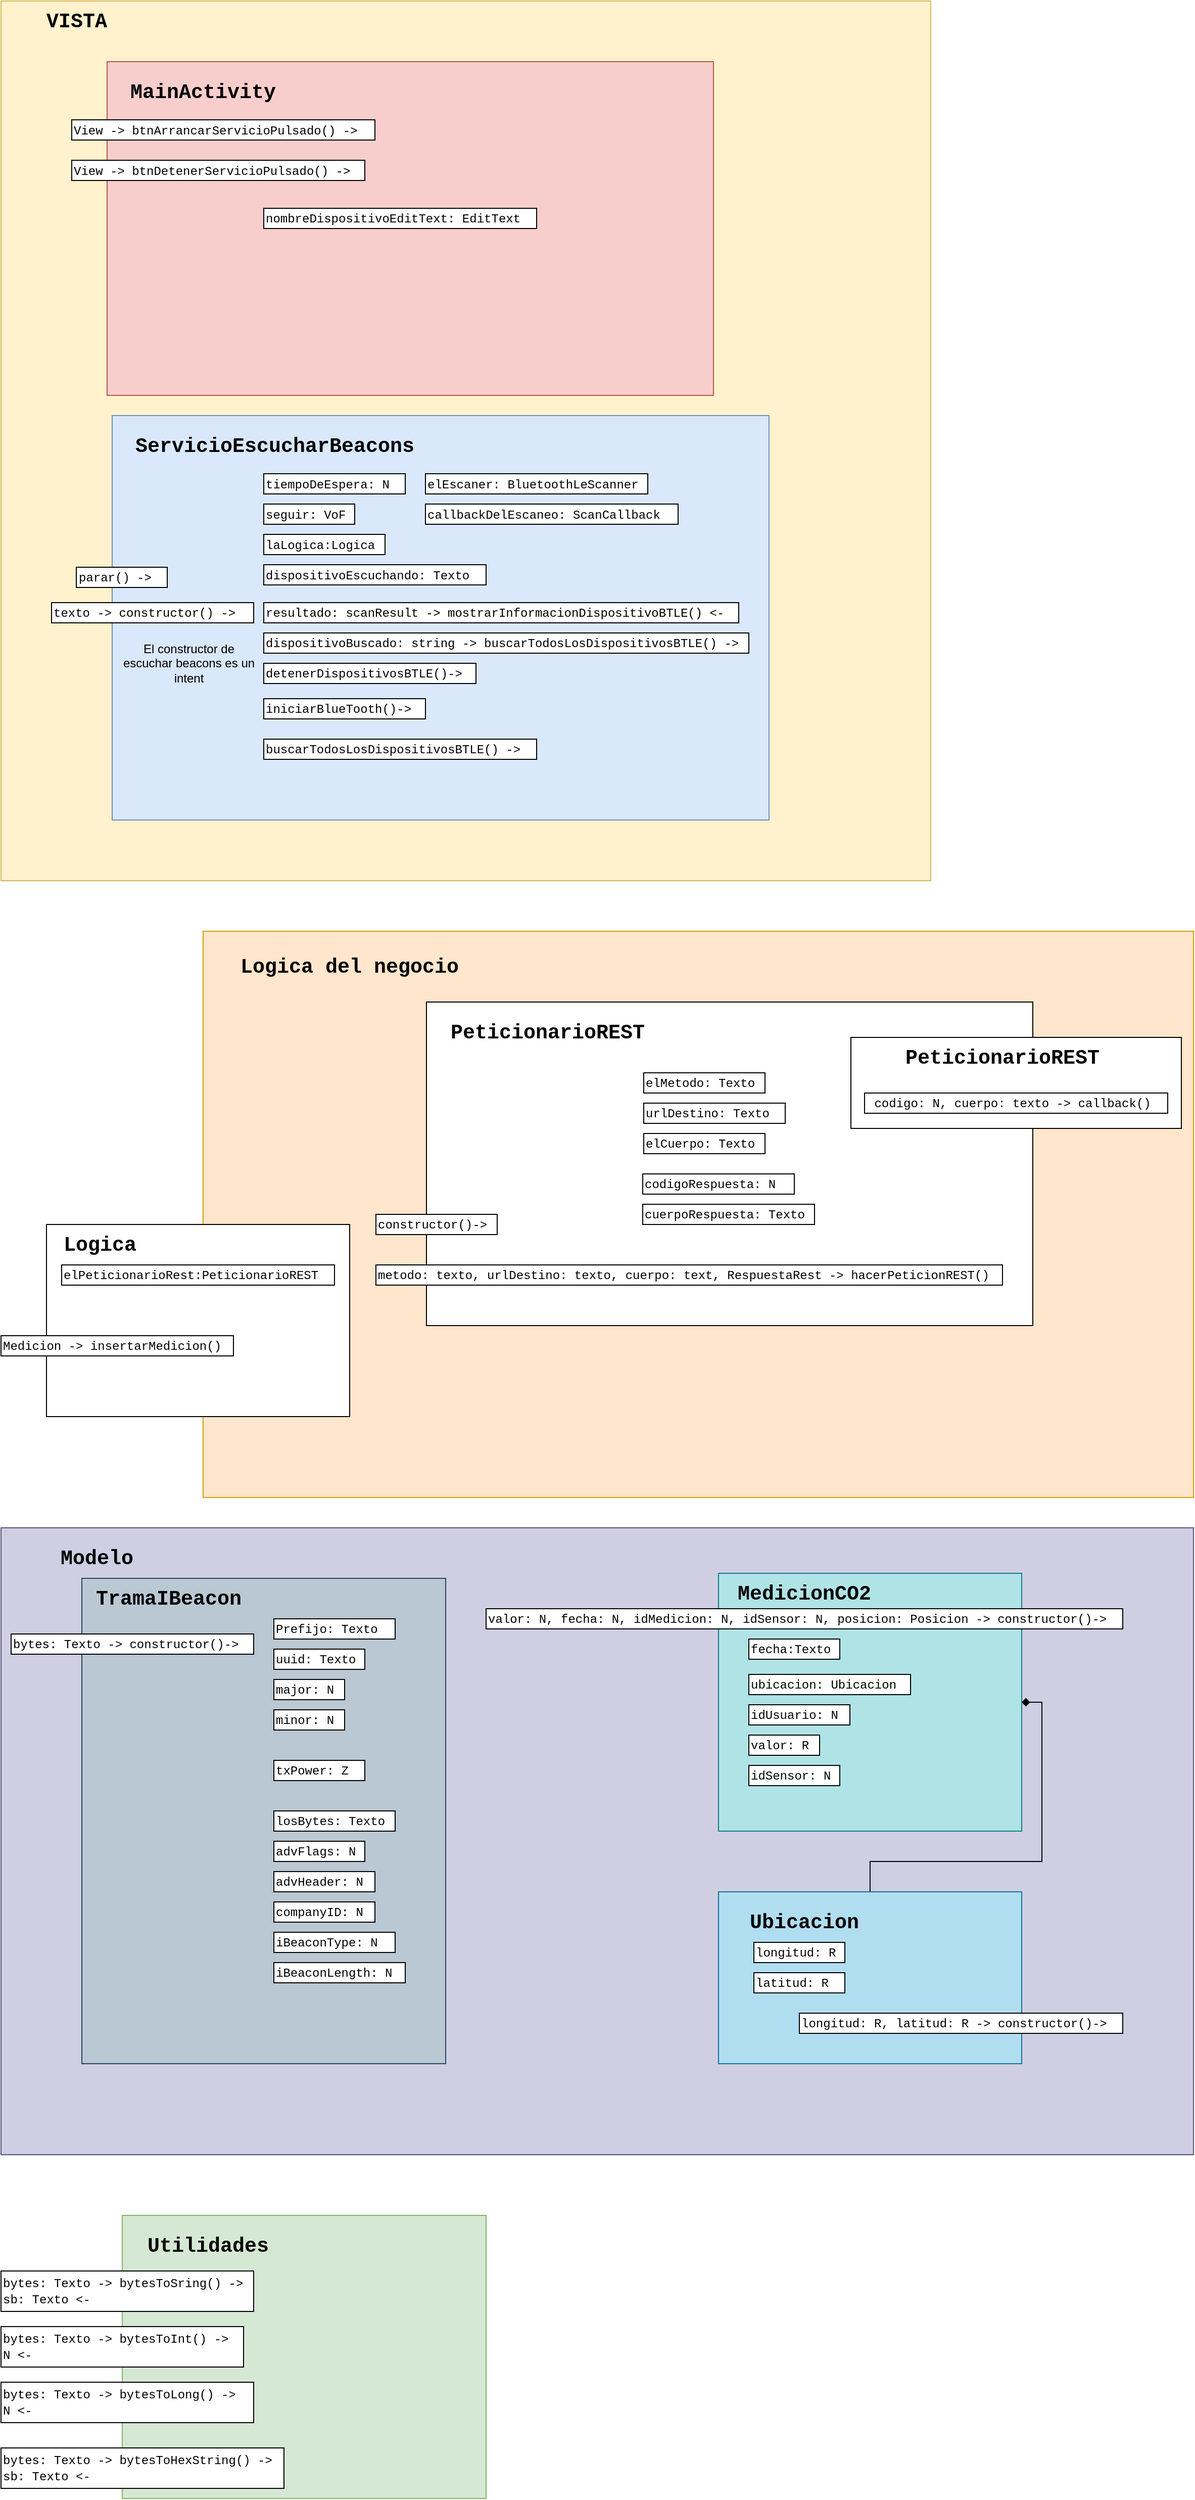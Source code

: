 <mxfile version="15.4.0" type="device"><diagram id="ao2D39-dudE8lffzF8m_" name="Página-1"><mxGraphModel dx="3437" dy="3206" grid="1" gridSize="10" guides="1" tooltips="1" connect="1" arrows="1" fold="1" page="1" pageScale="1" pageWidth="827" pageHeight="1169" math="0" shadow="0"><root><mxCell id="0"/><mxCell id="1" parent="0"/><mxCell id="GaBCGSPJ5HZywYYoOjee-17" value="" style="rounded=0;whiteSpace=wrap;html=1;fillColor=#ffe6cc;strokeColor=#d79b00;" parent="1" vertex="1"><mxGeometry x="240" y="-200" width="980" height="560" as="geometry"/></mxCell><mxCell id="RbC1-tH9AXvJzrcODqYm-17" value="" style="rounded=0;whiteSpace=wrap;html=1;fillColor=#d5e8d4;strokeColor=#82b366;" parent="1" vertex="1"><mxGeometry x="160" y="1070" width="360" height="280" as="geometry"/></mxCell><mxCell id="RbC1-tH9AXvJzrcODqYm-18" value="&lt;font face=&quot;Courier New&quot;&gt;&lt;span style=&quot;font-size: 20px&quot;&gt;&lt;b&gt;Utilidades&lt;/b&gt;&lt;/span&gt;&lt;/font&gt;" style="text;html=1;strokeColor=none;fillColor=none;align=center;verticalAlign=middle;whiteSpace=wrap;rounded=0;" parent="1" vertex="1"><mxGeometry x="170" y="1090" width="150" height="20" as="geometry"/></mxCell><mxCell id="RbC1-tH9AXvJzrcODqYm-19" value="&lt;font face=&quot;Courier New&quot;&gt;bytes: Texto -&amp;gt; bytesToSring()&amp;nbsp;&lt;/font&gt;&lt;span style=&quot;font-family: &amp;#34;courier new&amp;#34;&quot;&gt;-&amp;gt;&lt;/span&gt;&lt;br style=&quot;font-family: &amp;#34;courier new&amp;#34;&quot;&gt;&lt;font face=&quot;Courier New&quot;&gt;sb: Texto&amp;nbsp;&lt;/font&gt;&lt;span style=&quot;font-family: &amp;#34;courier new&amp;#34;&quot;&gt;&amp;lt;-&lt;/span&gt;" style="rounded=0;whiteSpace=wrap;html=1;autosize=1;align=left;" parent="1" vertex="1"><mxGeometry x="40" y="1125" width="250" height="40" as="geometry"/></mxCell><mxCell id="RbC1-tH9AXvJzrcODqYm-21" value="&lt;font face=&quot;Courier New&quot;&gt;bytes: Texto -&amp;gt; bytesToInt()&amp;nbsp;&lt;/font&gt;&lt;span style=&quot;font-family: &amp;#34;courier new&amp;#34;&quot;&gt;-&amp;gt;&lt;/span&gt;&lt;br style=&quot;font-family: &amp;#34;courier new&amp;#34;&quot;&gt;&lt;font face=&quot;Courier New&quot;&gt;N&amp;nbsp;&lt;/font&gt;&lt;span style=&quot;font-family: &amp;#34;courier new&amp;#34;&quot;&gt;&amp;lt;-&lt;/span&gt;" style="rounded=0;whiteSpace=wrap;html=1;autosize=1;align=left;" parent="1" vertex="1"><mxGeometry x="40" y="1180" width="240" height="40" as="geometry"/></mxCell><mxCell id="RbC1-tH9AXvJzrcODqYm-22" value="&lt;font face=&quot;Courier New&quot;&gt;bytes: Texto -&amp;gt; bytesToLong() -&amp;gt;&lt;/font&gt;&lt;font face=&quot;Courier New&quot;&gt;&lt;br&gt;N &amp;lt;-&lt;/font&gt;" style="rounded=0;whiteSpace=wrap;html=1;autosize=1;align=left;" parent="1" vertex="1"><mxGeometry x="40" y="1235" width="250" height="40" as="geometry"/></mxCell><mxCell id="RbC1-tH9AXvJzrcODqYm-23" value="&lt;font face=&quot;Courier New&quot;&gt;bytes: Texto -&amp;gt; bytesToHexString() -&amp;gt;&lt;br&gt;sb: Texto &amp;lt;-&lt;/font&gt;" style="rounded=0;whiteSpace=wrap;html=1;autosize=1;align=left;" parent="1" vertex="1"><mxGeometry x="40" y="1300" width="280" height="40" as="geometry"/></mxCell><mxCell id="GaBCGSPJ5HZywYYoOjee-2" value="" style="rounded=0;whiteSpace=wrap;html=1;" parent="1" vertex="1"><mxGeometry x="461" y="-130" width="600" height="320" as="geometry"/></mxCell><mxCell id="GaBCGSPJ5HZywYYoOjee-3" value="&lt;font face=&quot;Courier New&quot;&gt;&lt;span style=&quot;font-size: 20px&quot;&gt;&lt;b&gt;PeticionarioREST&lt;/b&gt;&lt;/span&gt;&lt;/font&gt;" style="text;html=1;strokeColor=none;fillColor=none;align=center;verticalAlign=middle;whiteSpace=wrap;rounded=0;" parent="1" vertex="1"><mxGeometry x="481" y="-110" width="200" height="20" as="geometry"/></mxCell><mxCell id="GaBCGSPJ5HZywYYoOjee-4" value="&lt;font face=&quot;courier new&quot;&gt;elMetodo: Texto&lt;/font&gt;" style="rounded=0;whiteSpace=wrap;html=1;autosize=1;align=left;" parent="1" vertex="1"><mxGeometry x="676" y="-60" width="120" height="20" as="geometry"/></mxCell><mxCell id="GaBCGSPJ5HZywYYoOjee-5" value="&lt;font face=&quot;courier new&quot;&gt;urlDestino: Texto&lt;/font&gt;" style="rounded=0;whiteSpace=wrap;html=1;autosize=1;align=left;" parent="1" vertex="1"><mxGeometry x="676" y="-30" width="140" height="20" as="geometry"/></mxCell><mxCell id="GaBCGSPJ5HZywYYoOjee-6" value="&lt;font face=&quot;courier new&quot;&gt;elCuerpo: Texto&lt;/font&gt;" style="rounded=0;whiteSpace=wrap;html=1;autosize=1;align=left;" parent="1" vertex="1"><mxGeometry x="676" width="120" height="20" as="geometry"/></mxCell><mxCell id="GaBCGSPJ5HZywYYoOjee-7" value="&lt;font face=&quot;courier new&quot;&gt;codigoRespuesta: N&lt;/font&gt;" style="rounded=0;whiteSpace=wrap;html=1;autosize=1;align=left;" parent="1" vertex="1"><mxGeometry x="675" y="40" width="150" height="20" as="geometry"/></mxCell><mxCell id="GaBCGSPJ5HZywYYoOjee-8" value="&lt;font face=&quot;courier new&quot;&gt;cuerpoRespuesta: Texto&lt;/font&gt;" style="rounded=0;whiteSpace=wrap;html=1;autosize=1;align=left;" parent="1" vertex="1"><mxGeometry x="675" y="70" width="170" height="20" as="geometry"/></mxCell><mxCell id="GaBCGSPJ5HZywYYoOjee-9" value="&lt;font face=&quot;Courier New&quot;&gt;constructor()-&amp;gt;&lt;/font&gt;" style="rounded=0;whiteSpace=wrap;html=1;autosize=1;align=left;" parent="1" vertex="1"><mxGeometry x="411" y="80" width="120" height="20" as="geometry"/></mxCell><mxCell id="GaBCGSPJ5HZywYYoOjee-11" value="&lt;font face=&quot;Courier New&quot;&gt;metodo: texto, urlDestino: texto, cuerpo: text, RespuestaRest -&amp;gt; hacerPeticionREST()&lt;/font&gt;" style="rounded=0;whiteSpace=wrap;html=1;autosize=1;align=left;" parent="1" vertex="1"><mxGeometry x="411" y="130" width="620" height="20" as="geometry"/></mxCell><mxCell id="GaBCGSPJ5HZywYYoOjee-12" value="" style="rounded=0;whiteSpace=wrap;html=1;" parent="1" vertex="1"><mxGeometry x="881" y="-95" width="327" height="90" as="geometry"/></mxCell><mxCell id="GaBCGSPJ5HZywYYoOjee-13" value="&lt;font face=&quot;Courier New&quot;&gt;&lt;span style=&quot;font-size: 20px&quot;&gt;&lt;b&gt;PeticionarioREST&lt;/b&gt;&lt;/span&gt;&lt;/font&gt;" style="text;html=1;strokeColor=none;fillColor=none;align=center;verticalAlign=middle;whiteSpace=wrap;rounded=0;" parent="1" vertex="1"><mxGeometry x="931" y="-85" width="200" height="20" as="geometry"/></mxCell><mxCell id="GaBCGSPJ5HZywYYoOjee-14" value="&lt;font face=&quot;courier new&quot;&gt;&amp;nbsp;codigo: N, cuerpo: texto -&amp;gt;&amp;nbsp;&lt;/font&gt;&lt;span style=&quot;font-family: &amp;#34;courier new&amp;#34;&quot;&gt;callback()&lt;/span&gt;" style="rounded=0;whiteSpace=wrap;html=1;autosize=1;align=left;" parent="1" vertex="1"><mxGeometry x="894.5" y="-40" width="300" height="20" as="geometry"/></mxCell><mxCell id="GaBCGSPJ5HZywYYoOjee-18" value="&lt;font face=&quot;Courier New&quot;&gt;&lt;span style=&quot;font-size: 20px&quot;&gt;&lt;b&gt;Logica del negocio&lt;/b&gt;&lt;/span&gt;&lt;/font&gt;" style="text;html=1;strokeColor=none;fillColor=none;align=center;verticalAlign=middle;whiteSpace=wrap;rounded=0;" parent="1" vertex="1"><mxGeometry x="260" y="-175" width="250" height="20" as="geometry"/></mxCell><mxCell id="GaBCGSPJ5HZywYYoOjee-21" value="" style="rounded=0;whiteSpace=wrap;html=1;" parent="1" vertex="1"><mxGeometry x="85" y="90" width="300" height="190" as="geometry"/></mxCell><mxCell id="GaBCGSPJ5HZywYYoOjee-22" value="&lt;font face=&quot;Courier New&quot;&gt;&lt;span style=&quot;font-size: 20px&quot;&gt;&lt;b&gt;Logica&lt;/b&gt;&lt;/span&gt;&lt;/font&gt;" style="text;html=1;strokeColor=none;fillColor=none;align=left;verticalAlign=middle;whiteSpace=wrap;rounded=0;" parent="1" vertex="1"><mxGeometry x="100" y="100" width="250" height="20" as="geometry"/></mxCell><mxCell id="GaBCGSPJ5HZywYYoOjee-23" value="&lt;font face=&quot;courier new&quot;&gt;elPeticionarioRest:PeticionarioREST&lt;/font&gt;" style="rounded=0;whiteSpace=wrap;html=1;autosize=1;align=left;" parent="1" vertex="1"><mxGeometry x="100" y="130" width="270" height="20" as="geometry"/></mxCell><mxCell id="GaBCGSPJ5HZywYYoOjee-24" value="&lt;font face=&quot;courier new&quot;&gt;Medicion -&amp;gt; insertarMedicion()&lt;/font&gt;" style="rounded=0;whiteSpace=wrap;html=1;autosize=1;align=left;" parent="1" vertex="1"><mxGeometry x="40" y="200" width="230" height="20" as="geometry"/></mxCell><mxCell id="ZJrU_ouJy2vYn551krV2-1" value="" style="rounded=0;whiteSpace=wrap;html=1;fillColor=#d0cee2;strokeColor=#56517e;" parent="1" vertex="1"><mxGeometry x="40" y="390" width="1180" height="620" as="geometry"/></mxCell><mxCell id="ZJrU_ouJy2vYn551krV2-3" value="&lt;font face=&quot;Courier New&quot;&gt;&lt;span style=&quot;font-size: 20px&quot;&gt;&lt;b&gt;Modelo&lt;/b&gt;&lt;/span&gt;&lt;/font&gt;" style="text;html=1;strokeColor=none;fillColor=none;align=center;verticalAlign=middle;whiteSpace=wrap;rounded=0;" parent="1" vertex="1"><mxGeometry x="60" y="410" width="150" height="20" as="geometry"/></mxCell><mxCell id="RbC1-tH9AXvJzrcODqYm-1" value="" style="rounded=0;whiteSpace=wrap;html=1;fillColor=#bac8d3;strokeColor=#23445d;" parent="1" vertex="1"><mxGeometry x="120" y="440" width="360" height="480" as="geometry"/></mxCell><mxCell id="RbC1-tH9AXvJzrcODqYm-2" value="&lt;b&gt;&lt;font face=&quot;Courier New&quot; style=&quot;font-size: 20px&quot;&gt;TramaIBeacon&lt;/font&gt;&lt;/b&gt;" style="text;html=1;strokeColor=none;fillColor=none;align=center;verticalAlign=middle;whiteSpace=wrap;rounded=0;" parent="1" vertex="1"><mxGeometry x="131" y="450" width="150" height="20" as="geometry"/></mxCell><mxCell id="RbC1-tH9AXvJzrcODqYm-3" value="&lt;font face=&quot;Courier New&quot;&gt;Prefijo: Texto&lt;/font&gt;" style="rounded=0;whiteSpace=wrap;html=1;autosize=1;align=left;" parent="1" vertex="1"><mxGeometry x="310" y="480" width="120" height="20" as="geometry"/></mxCell><mxCell id="RbC1-tH9AXvJzrcODqYm-4" value="&lt;font face=&quot;Courier New&quot;&gt;uuid:&amp;nbsp;&lt;/font&gt;&lt;span style=&quot;font-family: &amp;#34;courier new&amp;#34;&quot;&gt;Texto&lt;/span&gt;" style="rounded=0;whiteSpace=wrap;html=1;autosize=1;align=left;" parent="1" vertex="1"><mxGeometry x="310" y="510" width="90" height="20" as="geometry"/></mxCell><mxCell id="RbC1-tH9AXvJzrcODqYm-5" value="&lt;font face=&quot;Courier New&quot;&gt;major: N&lt;/font&gt;" style="rounded=0;whiteSpace=wrap;html=1;autosize=1;align=left;" parent="1" vertex="1"><mxGeometry x="310" y="540" width="70" height="20" as="geometry"/></mxCell><mxCell id="RbC1-tH9AXvJzrcODqYm-7" value="&lt;font face=&quot;Courier New&quot;&gt;minor: N&lt;/font&gt;" style="rounded=0;whiteSpace=wrap;html=1;autosize=1;align=left;" parent="1" vertex="1"><mxGeometry x="310" y="570" width="70" height="20" as="geometry"/></mxCell><mxCell id="RbC1-tH9AXvJzrcODqYm-9" value="&lt;font face=&quot;Courier New&quot;&gt;txPower: Z&lt;/font&gt;" style="rounded=0;whiteSpace=wrap;html=1;autosize=1;align=left;" parent="1" vertex="1"><mxGeometry x="310" y="620" width="90" height="20" as="geometry"/></mxCell><mxCell id="RbC1-tH9AXvJzrcODqYm-10" value="&lt;span style=&quot;font-family: &amp;#34;courier new&amp;#34;&quot;&gt;losBytes: Texto&lt;/span&gt;" style="rounded=0;whiteSpace=wrap;html=1;autosize=1;align=left;" parent="1" vertex="1"><mxGeometry x="310" y="670" width="120" height="20" as="geometry"/></mxCell><mxCell id="RbC1-tH9AXvJzrcODqYm-11" value="&lt;span style=&quot;font-family: &amp;#34;courier new&amp;#34;&quot;&gt;advFlags: N&lt;/span&gt;" style="rounded=0;whiteSpace=wrap;html=1;autosize=1;align=left;" parent="1" vertex="1"><mxGeometry x="310" y="700" width="90" height="20" as="geometry"/></mxCell><mxCell id="RbC1-tH9AXvJzrcODqYm-12" value="&lt;span style=&quot;font-family: &amp;#34;courier new&amp;#34;&quot;&gt;advHeader: N&lt;/span&gt;" style="rounded=0;whiteSpace=wrap;html=1;autosize=1;align=left;" parent="1" vertex="1"><mxGeometry x="310" y="730" width="100" height="20" as="geometry"/></mxCell><mxCell id="RbC1-tH9AXvJzrcODqYm-13" value="&lt;span style=&quot;font-family: &amp;#34;courier new&amp;#34;&quot;&gt;companyID: N&lt;/span&gt;" style="rounded=0;whiteSpace=wrap;html=1;autosize=1;align=left;" parent="1" vertex="1"><mxGeometry x="310" y="760" width="100" height="20" as="geometry"/></mxCell><mxCell id="RbC1-tH9AXvJzrcODqYm-14" value="&lt;font face=&quot;courier new&quot;&gt;iBeaconType: N&lt;/font&gt;" style="rounded=0;whiteSpace=wrap;html=1;autosize=1;align=left;" parent="1" vertex="1"><mxGeometry x="310" y="790" width="120" height="20" as="geometry"/></mxCell><mxCell id="RbC1-tH9AXvJzrcODqYm-15" value="&lt;font face=&quot;courier new&quot;&gt;iBeaconLength: N&lt;/font&gt;" style="rounded=0;whiteSpace=wrap;html=1;autosize=1;align=left;" parent="1" vertex="1"><mxGeometry x="310" y="820" width="130" height="20" as="geometry"/></mxCell><mxCell id="RbC1-tH9AXvJzrcODqYm-16" value="&lt;font face=&quot;Courier New&quot;&gt;bytes: Texto -&amp;gt; constructor()-&amp;gt;&lt;/font&gt;" style="rounded=0;whiteSpace=wrap;html=1;autosize=1;align=left;" parent="1" vertex="1"><mxGeometry x="50" y="495" width="240" height="20" as="geometry"/></mxCell><mxCell id="ZJrU_ouJy2vYn551krV2-12" value="" style="rounded=0;whiteSpace=wrap;html=1;fillColor=#b0e3e6;strokeColor=#0e8088;" parent="1" vertex="1"><mxGeometry x="750" y="435" width="300" height="255" as="geometry"/></mxCell><mxCell id="ZJrU_ouJy2vYn551krV2-13" value="&lt;font face=&quot;Courier New&quot;&gt;&lt;span style=&quot;font-size: 20px&quot;&gt;&lt;b&gt;MedicionCO2&lt;/b&gt;&lt;/span&gt;&lt;/font&gt;" style="text;html=1;strokeColor=none;fillColor=none;align=center;verticalAlign=middle;whiteSpace=wrap;rounded=0;" parent="1" vertex="1"><mxGeometry x="760" y="445" width="150" height="20" as="geometry"/></mxCell><mxCell id="ZJrU_ouJy2vYn551krV2-14" value="&lt;font face=&quot;Courier New&quot;&gt;fecha:Texto&lt;/font&gt;" style="rounded=0;whiteSpace=wrap;html=1;autosize=1;align=left;" parent="1" vertex="1"><mxGeometry x="780" y="500" width="90" height="20" as="geometry"/></mxCell><mxCell id="ZJrU_ouJy2vYn551krV2-15" value="&lt;font face=&quot;Courier New&quot;&gt;ubicacion: Ubicacion&lt;/font&gt;" style="rounded=0;whiteSpace=wrap;html=1;autosize=1;align=left;" parent="1" vertex="1"><mxGeometry x="780" y="535" width="160" height="20" as="geometry"/></mxCell><mxCell id="ZJrU_ouJy2vYn551krV2-16" value="&lt;font face=&quot;Courier New&quot;&gt;idUsuario: N&lt;/font&gt;" style="rounded=0;whiteSpace=wrap;html=1;autosize=1;align=left;" parent="1" vertex="1"><mxGeometry x="780" y="565" width="100" height="20" as="geometry"/></mxCell><mxCell id="ZJrU_ouJy2vYn551krV2-17" value="&lt;font face=&quot;Courier New&quot;&gt;valor: R&lt;/font&gt;" style="rounded=0;whiteSpace=wrap;html=1;autosize=1;align=left;" parent="1" vertex="1"><mxGeometry x="780" y="595" width="70" height="20" as="geometry"/></mxCell><mxCell id="ZJrU_ouJy2vYn551krV2-18" value="&lt;font face=&quot;Courier New&quot;&gt;idSensor: N&lt;/font&gt;" style="rounded=0;whiteSpace=wrap;html=1;autosize=1;align=left;" parent="1" vertex="1"><mxGeometry x="780" y="625" width="90" height="20" as="geometry"/></mxCell><mxCell id="ZJrU_ouJy2vYn551krV2-19" value="&lt;font face=&quot;Courier New&quot;&gt;valor: N, fecha: N, idMedicion: N, idSensor: N, posicion: Posicion -&lt;/font&gt;&lt;span style=&quot;font-family: &amp;#34;courier new&amp;#34;&quot;&gt;&amp;gt; constructor()-&amp;gt;&lt;/span&gt;" style="rounded=0;whiteSpace=wrap;html=1;autosize=1;align=left;" parent="1" vertex="1"><mxGeometry x="520" y="470" width="630" height="20" as="geometry"/></mxCell><mxCell id="y3Cy7AJEFReCyydMtPdy-1" style="edgeStyle=orthogonalEdgeStyle;rounded=0;orthogonalLoop=1;jettySize=auto;html=1;exitX=0.5;exitY=0;exitDx=0;exitDy=0;entryX=1;entryY=0.5;entryDx=0;entryDy=0;endArrow=diamond;endFill=1;" edge="1" parent="1" source="ZJrU_ouJy2vYn551krV2-20" target="ZJrU_ouJy2vYn551krV2-12"><mxGeometry relative="1" as="geometry"/></mxCell><mxCell id="ZJrU_ouJy2vYn551krV2-20" value="" style="rounded=0;whiteSpace=wrap;html=1;fillColor=#b1ddf0;strokeColor=#10739e;" parent="1" vertex="1"><mxGeometry x="750" y="750" width="300" height="170" as="geometry"/></mxCell><mxCell id="ZJrU_ouJy2vYn551krV2-21" value="&lt;span style=&quot;font-family: &amp;#34;courier new&amp;#34; ; text-align: left&quot;&gt;&lt;font style=&quot;font-size: 20px&quot;&gt;&lt;b&gt;Ubicacion&lt;/b&gt;&lt;/font&gt;&lt;/span&gt;" style="text;html=1;strokeColor=none;fillColor=none;align=center;verticalAlign=middle;whiteSpace=wrap;rounded=0;" parent="1" vertex="1"><mxGeometry x="760" y="770" width="150" height="20" as="geometry"/></mxCell><mxCell id="ZJrU_ouJy2vYn551krV2-22" value="&lt;font face=&quot;Courier New&quot;&gt;longitud: R&lt;/font&gt;" style="rounded=0;whiteSpace=wrap;html=1;autosize=1;align=left;" parent="1" vertex="1"><mxGeometry x="785" y="800" width="90" height="20" as="geometry"/></mxCell><mxCell id="ZJrU_ouJy2vYn551krV2-23" value="&lt;font face=&quot;Courier New&quot;&gt;latitud: R&lt;/font&gt;" style="rounded=0;whiteSpace=wrap;html=1;autosize=1;align=left;" parent="1" vertex="1"><mxGeometry x="785" y="830" width="90" height="20" as="geometry"/></mxCell><mxCell id="ZJrU_ouJy2vYn551krV2-24" value="&lt;span style=&quot;font-family: &amp;#34;courier new&amp;#34;&quot;&gt;longitud: R,&amp;nbsp;&lt;/span&gt;&lt;font face=&quot;Courier New&quot;&gt;latitud: R -&amp;gt; constructor()-&amp;gt;&lt;/font&gt;" style="rounded=0;whiteSpace=wrap;html=1;autosize=1;align=left;" parent="1" vertex="1"><mxGeometry x="830" y="870" width="320" height="20" as="geometry"/></mxCell><mxCell id="y3Cy7AJEFReCyydMtPdy-11" value="" style="rounded=0;whiteSpace=wrap;html=1;fillColor=#fff2cc;strokeColor=#d6b656;" vertex="1" parent="1"><mxGeometry x="40" y="-1120" width="920" height="870" as="geometry"/></mxCell><mxCell id="y3Cy7AJEFReCyydMtPdy-12" value="&lt;font face=&quot;Courier New&quot;&gt;&lt;span style=&quot;font-size: 20px&quot;&gt;&lt;b&gt;VISTA&lt;/b&gt;&lt;/span&gt;&lt;/font&gt;" style="text;html=1;strokeColor=none;fillColor=none;align=center;verticalAlign=middle;whiteSpace=wrap;rounded=0;" vertex="1" parent="1"><mxGeometry x="60" y="-1110" width="110" height="20" as="geometry"/></mxCell><mxCell id="y3Cy7AJEFReCyydMtPdy-13" value="" style="rounded=0;whiteSpace=wrap;html=1;fillColor=#f8cecc;strokeColor=#b85450;" vertex="1" parent="1"><mxGeometry x="145" y="-1060" width="600" height="330" as="geometry"/></mxCell><mxCell id="y3Cy7AJEFReCyydMtPdy-14" value="&lt;font face=&quot;Courier New&quot;&gt;&lt;span style=&quot;font-size: 20px&quot;&gt;&lt;b&gt;MainActivity&lt;/b&gt;&lt;/span&gt;&lt;/font&gt;" style="text;html=1;strokeColor=none;fillColor=none;align=center;verticalAlign=middle;whiteSpace=wrap;rounded=0;" vertex="1" parent="1"><mxGeometry x="165" y="-1040" width="150" height="20" as="geometry"/></mxCell><mxCell id="y3Cy7AJEFReCyydMtPdy-15" value="&lt;font face=&quot;Courier New&quot;&gt;View -&amp;gt; btnArrancarServicioPulsado() -&amp;gt;&lt;/font&gt;" style="rounded=0;whiteSpace=wrap;html=1;autosize=1;align=left;" vertex="1" parent="1"><mxGeometry x="110" y="-1002.5" width="300" height="20" as="geometry"/></mxCell><mxCell id="y3Cy7AJEFReCyydMtPdy-16" value="&lt;span style=&quot;font-family: &amp;#34;courier new&amp;#34;&quot;&gt;View -&amp;gt; btnDetenerServicioPulsado() -&amp;gt;&lt;/span&gt;" style="rounded=0;whiteSpace=wrap;html=1;autosize=1;align=left;" vertex="1" parent="1"><mxGeometry x="110" y="-962.5" width="290" height="20" as="geometry"/></mxCell><mxCell id="y3Cy7AJEFReCyydMtPdy-17" value="&lt;font face=&quot;Courier New&quot;&gt;nombreDispositivoEditText: EditText&lt;/font&gt;" style="rounded=0;whiteSpace=wrap;html=1;autosize=1;align=left;" vertex="1" parent="1"><mxGeometry x="300" y="-915" width="270" height="20" as="geometry"/></mxCell><mxCell id="RbC1-tH9AXvJzrcODqYm-35" value="" style="rounded=0;whiteSpace=wrap;html=1;fillColor=#dae8fc;strokeColor=#6c8ebf;" parent="1" vertex="1"><mxGeometry x="150" y="-710" width="650" height="400" as="geometry"/></mxCell><mxCell id="RbC1-tH9AXvJzrcODqYm-36" value="&lt;font face=&quot;Courier New&quot;&gt;&lt;span style=&quot;font-size: 20px&quot;&gt;&lt;b&gt;ServicioEscucharBeacons&lt;/b&gt;&lt;/span&gt;&lt;/font&gt;" style="text;html=1;strokeColor=none;fillColor=none;align=center;verticalAlign=middle;whiteSpace=wrap;rounded=0;" parent="1" vertex="1"><mxGeometry x="156" y="-690" width="310" height="20" as="geometry"/></mxCell><mxCell id="RbC1-tH9AXvJzrcODqYm-38" value="&lt;font face=&quot;courier new&quot;&gt;tiempoDeEspera: N&lt;/font&gt;" style="rounded=0;whiteSpace=wrap;html=1;autosize=1;align=left;" parent="1" vertex="1"><mxGeometry x="300" y="-652.5" width="140" height="20" as="geometry"/></mxCell><mxCell id="RbC1-tH9AXvJzrcODqYm-39" value="&lt;font face=&quot;courier new&quot;&gt;seguir: VoF&lt;/font&gt;" style="rounded=0;whiteSpace=wrap;html=1;autosize=1;align=left;" parent="1" vertex="1"><mxGeometry x="300" y="-622.5" width="90" height="20" as="geometry"/></mxCell><mxCell id="RbC1-tH9AXvJzrcODqYm-40" value="&lt;font face=&quot;courier new&quot;&gt;texto -&amp;gt; constructor() -&amp;gt;&lt;/font&gt;" style="rounded=0;whiteSpace=wrap;html=1;autosize=1;align=left;" parent="1" vertex="1"><mxGeometry x="90" y="-525" width="200" height="20" as="geometry"/></mxCell><mxCell id="RbC1-tH9AXvJzrcODqYm-41" value="&lt;font face=&quot;courier new&quot;&gt;parar() &lt;/font&gt;&lt;font face=&quot;Courier New&quot;&gt;-&amp;gt;&lt;/font&gt;" style="rounded=0;whiteSpace=wrap;html=1;autosize=1;align=left;" parent="1" vertex="1"><mxGeometry x="114.5" y="-560" width="90" height="20" as="geometry"/></mxCell><mxCell id="GaBCGSPJ5HZywYYoOjee-19" value="&lt;font face=&quot;courier new&quot;&gt;laLogica:Logica&lt;/font&gt;" style="rounded=0;whiteSpace=wrap;html=1;autosize=1;align=left;" parent="1" vertex="1"><mxGeometry x="300" y="-592.5" width="120" height="20" as="geometry"/></mxCell><mxCell id="GaBCGSPJ5HZywYYoOjee-20" value="&lt;font face=&quot;courier new&quot;&gt;dispositivoEscuchando: Texto&lt;/font&gt;" style="rounded=0;whiteSpace=wrap;html=1;autosize=1;align=left;" parent="1" vertex="1"><mxGeometry x="300" y="-562.5" width="220" height="20" as="geometry"/></mxCell><mxCell id="y3Cy7AJEFReCyydMtPdy-5" value="El constructor de escuchar beacons es un intent" style="text;html=1;strokeColor=none;fillColor=none;align=center;verticalAlign=middle;whiteSpace=wrap;rounded=0;" vertex="1" parent="1"><mxGeometry x="156" y="-480" width="140" height="30" as="geometry"/></mxCell><mxCell id="RbC1-tH9AXvJzrcODqYm-29" value="&lt;font face=&quot;Courier New&quot;&gt;resultado: scanResult -&amp;gt; mostrarInformacionDispositivoBTLE() &amp;lt;-&lt;/font&gt;" style="rounded=0;whiteSpace=wrap;html=1;autosize=1;align=left;" parent="1" vertex="1"><mxGeometry x="300" y="-525" width="470" height="20" as="geometry"/></mxCell><mxCell id="RbC1-tH9AXvJzrcODqYm-30" value="&lt;font face=&quot;Courier New&quot;&gt;dispositivoBuscado: string -&amp;gt; buscarTodosLosDispositivosBTLE()&amp;nbsp;&lt;/font&gt;&lt;span style=&quot;font-family: &amp;#34;courier new&amp;#34;&quot;&gt;-&amp;gt;&lt;/span&gt;" style="rounded=0;whiteSpace=wrap;html=1;autosize=1;align=left;" parent="1" vertex="1"><mxGeometry x="300" y="-495" width="480" height="20" as="geometry"/></mxCell><mxCell id="RbC1-tH9AXvJzrcODqYm-31" value="&lt;font face=&quot;Courier New&quot;&gt;detenerDispositivosBTLE()&lt;/font&gt;&lt;span style=&quot;font-family: &amp;#34;courier new&amp;#34;&quot;&gt;-&amp;gt;&lt;/span&gt;" style="rounded=0;whiteSpace=wrap;html=1;autosize=1;align=left;" parent="1" vertex="1"><mxGeometry x="300" y="-465" width="210" height="20" as="geometry"/></mxCell><mxCell id="RbC1-tH9AXvJzrcODqYm-32" value="&lt;font face=&quot;Courier New&quot;&gt;iniciarBlueTooth()-&amp;gt;&lt;/font&gt;" style="rounded=0;whiteSpace=wrap;html=1;autosize=1;align=left;" parent="1" vertex="1"><mxGeometry x="300" y="-430" width="160" height="20" as="geometry"/></mxCell><mxCell id="RbC1-tH9AXvJzrcODqYm-28" value="&lt;font face=&quot;Courier New&quot;&gt;buscarTodosLosDispositivosBTLE()&amp;nbsp;&lt;/font&gt;&lt;span style=&quot;font-family: &amp;#34;courier new&amp;#34;&quot;&gt;-&amp;gt;&lt;/span&gt;" style="rounded=0;whiteSpace=wrap;html=1;autosize=1;align=left;" parent="1" vertex="1"><mxGeometry x="300" y="-390" width="270" height="20" as="geometry"/></mxCell><mxCell id="y3Cy7AJEFReCyydMtPdy-9" value="&lt;font face=&quot;courier new&quot;&gt;elEscaner: BluetoothLeScanner&lt;/font&gt;" style="rounded=0;whiteSpace=wrap;html=1;autosize=1;align=left;" vertex="1" parent="1"><mxGeometry x="460" y="-652.5" width="220" height="20" as="geometry"/></mxCell><mxCell id="y3Cy7AJEFReCyydMtPdy-10" value="&lt;font face=&quot;courier new&quot;&gt;callbackDelEscaneo: ScanCallback&lt;/font&gt;" style="rounded=0;whiteSpace=wrap;html=1;autosize=1;align=left;" vertex="1" parent="1"><mxGeometry x="460" y="-622.5" width="250" height="20" as="geometry"/></mxCell></root></mxGraphModel></diagram></mxfile>
